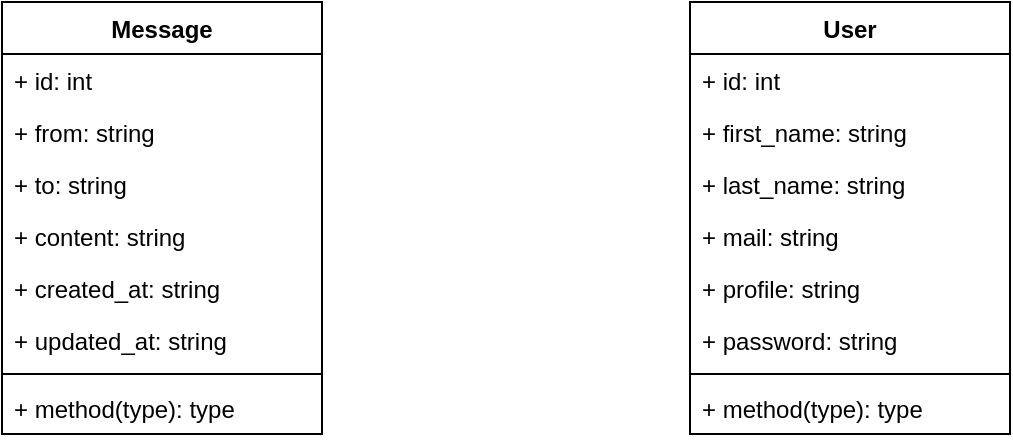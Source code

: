 <mxfile version="24.7.16">
  <diagram name="Page-1" id="U3xEfpQwMd_akKha412e">
    <mxGraphModel dx="880" dy="389" grid="1" gridSize="10" guides="1" tooltips="1" connect="1" arrows="1" fold="1" page="1" pageScale="1" pageWidth="827" pageHeight="1169" math="0" shadow="0">
      <root>
        <mxCell id="0" />
        <mxCell id="1" parent="0" />
        <mxCell id="EkNsuSkXfNMbYj6hUWkd-1" value="User" style="swimlane;fontStyle=1;align=center;verticalAlign=top;childLayout=stackLayout;horizontal=1;startSize=26;horizontalStack=0;resizeParent=1;resizeParentMax=0;resizeLast=0;collapsible=1;marginBottom=0;whiteSpace=wrap;html=1;" vertex="1" parent="1">
          <mxGeometry x="414" y="200" width="160" height="216" as="geometry" />
        </mxCell>
        <mxCell id="EkNsuSkXfNMbYj6hUWkd-2" value="&lt;div&gt;+ id: int&lt;/div&gt;" style="text;strokeColor=none;fillColor=none;align=left;verticalAlign=top;spacingLeft=4;spacingRight=4;overflow=hidden;rotatable=0;points=[[0,0.5],[1,0.5]];portConstraint=eastwest;whiteSpace=wrap;html=1;" vertex="1" parent="EkNsuSkXfNMbYj6hUWkd-1">
          <mxGeometry y="26" width="160" height="26" as="geometry" />
        </mxCell>
        <mxCell id="EkNsuSkXfNMbYj6hUWkd-5" value="&lt;div&gt;+ first_name: string&lt;br&gt;&lt;/div&gt;" style="text;strokeColor=none;fillColor=none;align=left;verticalAlign=top;spacingLeft=4;spacingRight=4;overflow=hidden;rotatable=0;points=[[0,0.5],[1,0.5]];portConstraint=eastwest;whiteSpace=wrap;html=1;" vertex="1" parent="EkNsuSkXfNMbYj6hUWkd-1">
          <mxGeometry y="52" width="160" height="26" as="geometry" />
        </mxCell>
        <mxCell id="EkNsuSkXfNMbYj6hUWkd-6" value="&lt;div&gt;+ last_name: string&lt;br&gt;&lt;/div&gt;" style="text;strokeColor=none;fillColor=none;align=left;verticalAlign=top;spacingLeft=4;spacingRight=4;overflow=hidden;rotatable=0;points=[[0,0.5],[1,0.5]];portConstraint=eastwest;whiteSpace=wrap;html=1;" vertex="1" parent="EkNsuSkXfNMbYj6hUWkd-1">
          <mxGeometry y="78" width="160" height="26" as="geometry" />
        </mxCell>
        <mxCell id="EkNsuSkXfNMbYj6hUWkd-7" value="&lt;div&gt;+ mail: string&lt;br&gt;&lt;/div&gt;" style="text;strokeColor=none;fillColor=none;align=left;verticalAlign=top;spacingLeft=4;spacingRight=4;overflow=hidden;rotatable=0;points=[[0,0.5],[1,0.5]];portConstraint=eastwest;whiteSpace=wrap;html=1;" vertex="1" parent="EkNsuSkXfNMbYj6hUWkd-1">
          <mxGeometry y="104" width="160" height="26" as="geometry" />
        </mxCell>
        <mxCell id="EkNsuSkXfNMbYj6hUWkd-9" value="&lt;div&gt;+ profile: string&lt;br&gt;&lt;/div&gt;" style="text;strokeColor=none;fillColor=none;align=left;verticalAlign=top;spacingLeft=4;spacingRight=4;overflow=hidden;rotatable=0;points=[[0,0.5],[1,0.5]];portConstraint=eastwest;whiteSpace=wrap;html=1;" vertex="1" parent="EkNsuSkXfNMbYj6hUWkd-1">
          <mxGeometry y="130" width="160" height="26" as="geometry" />
        </mxCell>
        <mxCell id="EkNsuSkXfNMbYj6hUWkd-8" value="&lt;div&gt;+ password: string&lt;br&gt;&lt;/div&gt;" style="text;strokeColor=none;fillColor=none;align=left;verticalAlign=top;spacingLeft=4;spacingRight=4;overflow=hidden;rotatable=0;points=[[0,0.5],[1,0.5]];portConstraint=eastwest;whiteSpace=wrap;html=1;" vertex="1" parent="EkNsuSkXfNMbYj6hUWkd-1">
          <mxGeometry y="156" width="160" height="26" as="geometry" />
        </mxCell>
        <mxCell id="EkNsuSkXfNMbYj6hUWkd-3" value="" style="line;strokeWidth=1;fillColor=none;align=left;verticalAlign=middle;spacingTop=-1;spacingLeft=3;spacingRight=3;rotatable=0;labelPosition=right;points=[];portConstraint=eastwest;strokeColor=inherit;" vertex="1" parent="EkNsuSkXfNMbYj6hUWkd-1">
          <mxGeometry y="182" width="160" height="8" as="geometry" />
        </mxCell>
        <mxCell id="EkNsuSkXfNMbYj6hUWkd-4" value="+ method(type): type" style="text;strokeColor=none;fillColor=none;align=left;verticalAlign=top;spacingLeft=4;spacingRight=4;overflow=hidden;rotatable=0;points=[[0,0.5],[1,0.5]];portConstraint=eastwest;whiteSpace=wrap;html=1;" vertex="1" parent="EkNsuSkXfNMbYj6hUWkd-1">
          <mxGeometry y="190" width="160" height="26" as="geometry" />
        </mxCell>
        <mxCell id="EkNsuSkXfNMbYj6hUWkd-10" value="Message" style="swimlane;fontStyle=1;align=center;verticalAlign=top;childLayout=stackLayout;horizontal=1;startSize=26;horizontalStack=0;resizeParent=1;resizeParentMax=0;resizeLast=0;collapsible=1;marginBottom=0;whiteSpace=wrap;html=1;" vertex="1" parent="1">
          <mxGeometry x="70" y="200" width="160" height="216" as="geometry" />
        </mxCell>
        <mxCell id="EkNsuSkXfNMbYj6hUWkd-11" value="&lt;div&gt;+ id: int&lt;/div&gt;" style="text;strokeColor=none;fillColor=none;align=left;verticalAlign=top;spacingLeft=4;spacingRight=4;overflow=hidden;rotatable=0;points=[[0,0.5],[1,0.5]];portConstraint=eastwest;whiteSpace=wrap;html=1;" vertex="1" parent="EkNsuSkXfNMbYj6hUWkd-10">
          <mxGeometry y="26" width="160" height="26" as="geometry" />
        </mxCell>
        <mxCell id="EkNsuSkXfNMbYj6hUWkd-12" value="&lt;div&gt;+ from: string&lt;br&gt;&lt;/div&gt;" style="text;strokeColor=none;fillColor=none;align=left;verticalAlign=top;spacingLeft=4;spacingRight=4;overflow=hidden;rotatable=0;points=[[0,0.5],[1,0.5]];portConstraint=eastwest;whiteSpace=wrap;html=1;" vertex="1" parent="EkNsuSkXfNMbYj6hUWkd-10">
          <mxGeometry y="52" width="160" height="26" as="geometry" />
        </mxCell>
        <mxCell id="EkNsuSkXfNMbYj6hUWkd-13" value="&lt;div&gt;+ to: string&lt;br&gt;&lt;/div&gt;" style="text;strokeColor=none;fillColor=none;align=left;verticalAlign=top;spacingLeft=4;spacingRight=4;overflow=hidden;rotatable=0;points=[[0,0.5],[1,0.5]];portConstraint=eastwest;whiteSpace=wrap;html=1;" vertex="1" parent="EkNsuSkXfNMbYj6hUWkd-10">
          <mxGeometry y="78" width="160" height="26" as="geometry" />
        </mxCell>
        <mxCell id="EkNsuSkXfNMbYj6hUWkd-14" value="&lt;div&gt;+ content: string&lt;br&gt;&lt;/div&gt;" style="text;strokeColor=none;fillColor=none;align=left;verticalAlign=top;spacingLeft=4;spacingRight=4;overflow=hidden;rotatable=0;points=[[0,0.5],[1,0.5]];portConstraint=eastwest;whiteSpace=wrap;html=1;" vertex="1" parent="EkNsuSkXfNMbYj6hUWkd-10">
          <mxGeometry y="104" width="160" height="26" as="geometry" />
        </mxCell>
        <mxCell id="EkNsuSkXfNMbYj6hUWkd-15" value="&lt;div&gt;+ created_at: string&lt;br&gt;&lt;/div&gt;" style="text;strokeColor=none;fillColor=none;align=left;verticalAlign=top;spacingLeft=4;spacingRight=4;overflow=hidden;rotatable=0;points=[[0,0.5],[1,0.5]];portConstraint=eastwest;whiteSpace=wrap;html=1;" vertex="1" parent="EkNsuSkXfNMbYj6hUWkd-10">
          <mxGeometry y="130" width="160" height="26" as="geometry" />
        </mxCell>
        <mxCell id="EkNsuSkXfNMbYj6hUWkd-16" value="&lt;div&gt;+ updated_at: string&lt;br&gt;&lt;/div&gt;" style="text;strokeColor=none;fillColor=none;align=left;verticalAlign=top;spacingLeft=4;spacingRight=4;overflow=hidden;rotatable=0;points=[[0,0.5],[1,0.5]];portConstraint=eastwest;whiteSpace=wrap;html=1;" vertex="1" parent="EkNsuSkXfNMbYj6hUWkd-10">
          <mxGeometry y="156" width="160" height="26" as="geometry" />
        </mxCell>
        <mxCell id="EkNsuSkXfNMbYj6hUWkd-17" value="" style="line;strokeWidth=1;fillColor=none;align=left;verticalAlign=middle;spacingTop=-1;spacingLeft=3;spacingRight=3;rotatable=0;labelPosition=right;points=[];portConstraint=eastwest;strokeColor=inherit;" vertex="1" parent="EkNsuSkXfNMbYj6hUWkd-10">
          <mxGeometry y="182" width="160" height="8" as="geometry" />
        </mxCell>
        <mxCell id="EkNsuSkXfNMbYj6hUWkd-18" value="+ method(type): type" style="text;strokeColor=none;fillColor=none;align=left;verticalAlign=top;spacingLeft=4;spacingRight=4;overflow=hidden;rotatable=0;points=[[0,0.5],[1,0.5]];portConstraint=eastwest;whiteSpace=wrap;html=1;" vertex="1" parent="EkNsuSkXfNMbYj6hUWkd-10">
          <mxGeometry y="190" width="160" height="26" as="geometry" />
        </mxCell>
      </root>
    </mxGraphModel>
  </diagram>
</mxfile>
